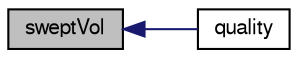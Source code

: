 digraph "sweptVol"
{
  bgcolor="transparent";
  edge [fontname="FreeSans",fontsize="10",labelfontname="FreeSans",labelfontsize="10"];
  node [fontname="FreeSans",fontsize="10",shape=record];
  rankdir="LR";
  Node150 [label="sweptVol",height=0.2,width=0.4,color="black", fillcolor="grey75", style="filled", fontcolor="black"];
  Node150 -> Node151 [dir="back",color="midnightblue",fontsize="10",style="solid",fontname="FreeSans"];
  Node151 [label="quality",height=0.2,width=0.4,color="black",URL="$a27606.html#ae80c3d154fae380e1f49e4c032d8a981",tooltip="Return quality: Ratio of triangle and circum-circle. "];
}
